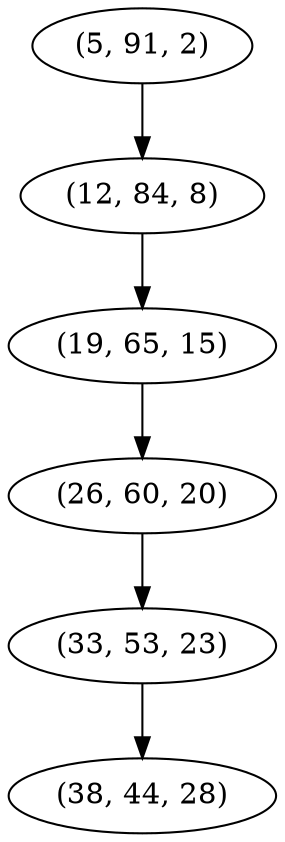 digraph tree {
    "(5, 91, 2)";
    "(12, 84, 8)";
    "(19, 65, 15)";
    "(26, 60, 20)";
    "(33, 53, 23)";
    "(38, 44, 28)";
    "(5, 91, 2)" -> "(12, 84, 8)";
    "(12, 84, 8)" -> "(19, 65, 15)";
    "(19, 65, 15)" -> "(26, 60, 20)";
    "(26, 60, 20)" -> "(33, 53, 23)";
    "(33, 53, 23)" -> "(38, 44, 28)";
}
